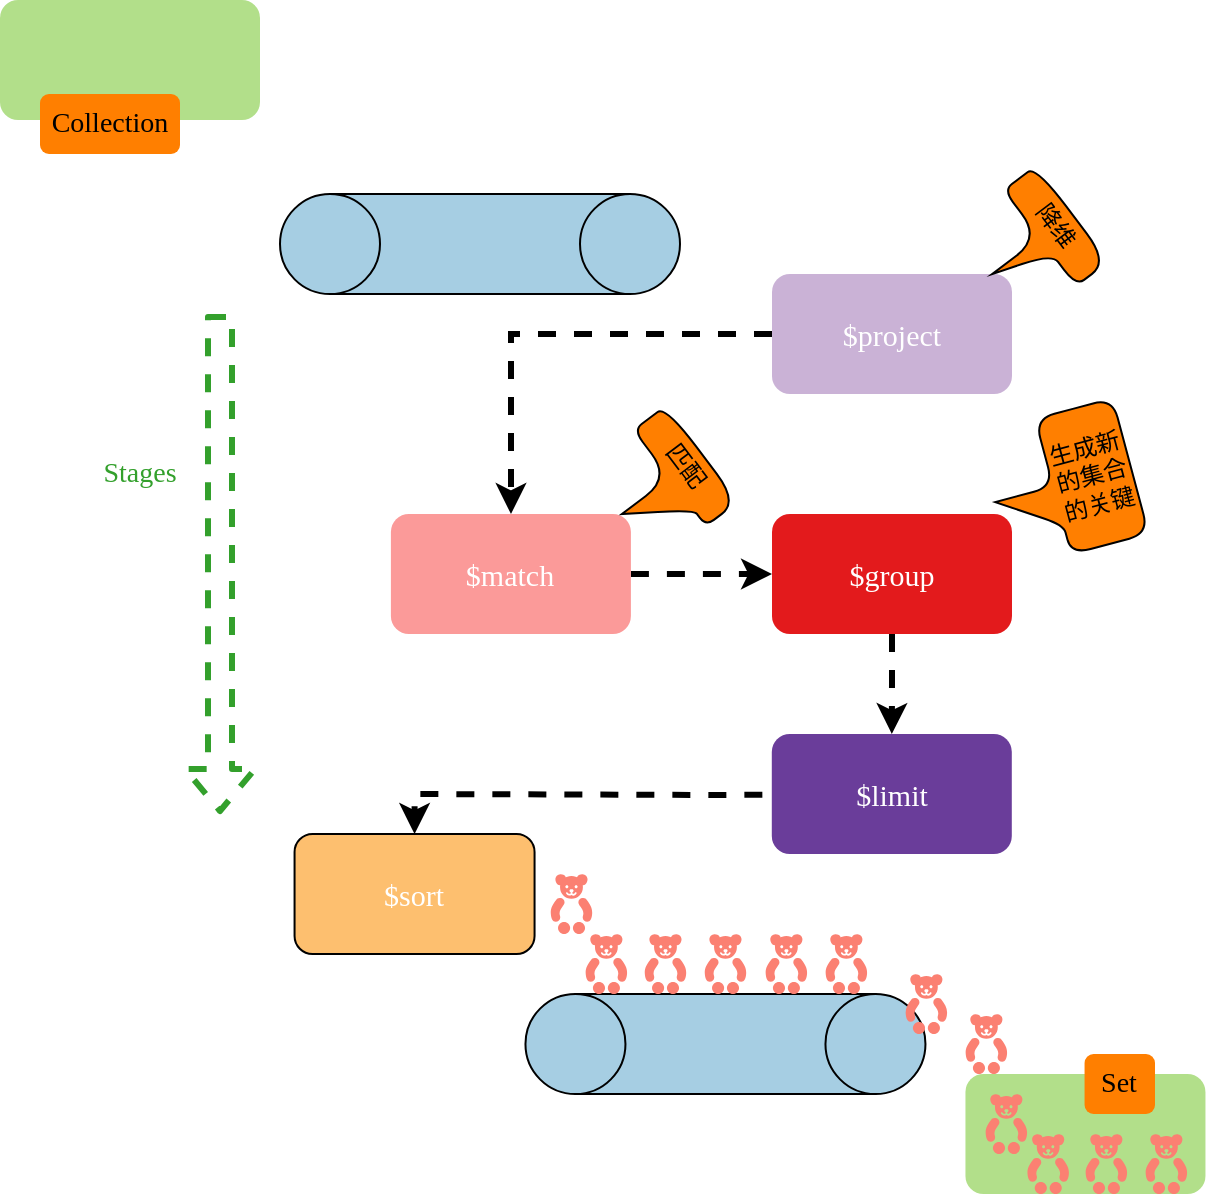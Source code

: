 <mxfile version="13.10.4" type="device"><diagram id="pYgRhuwj1_AFvJQx2I15" name="Page-1"><mxGraphModel dx="1422" dy="665" grid="1" gridSize="10" guides="1" tooltips="1" connect="1" arrows="1" fold="1" page="1" pageScale="1" pageWidth="827" pageHeight="1169" math="0" shadow="0"><root><mxCell id="0"/><mxCell id="1" parent="0"/><mxCell id="Uzfhu61KeUxxDkC7fwD0-1" value="" style="shape=image;html=1;verticalAlign=top;verticalLabelPosition=bottom;labelBackgroundColor=#ffffff;imageAspect=0;aspect=fixed;image=https://cdn2.iconfinder.com/data/icons/icontober/64/Inkcontober_Screech_Psyduck-128.png;fontFamily=Comic Sans MS;" vertex="1" parent="1"><mxGeometry x="150" y="70" width="30" height="30" as="geometry"/></mxCell><mxCell id="Uzfhu61KeUxxDkC7fwD0-57" value="" style="edgeStyle=orthogonalEdgeStyle;rounded=0;orthogonalLoop=1;jettySize=auto;html=1;dashed=1;strokeWidth=3;fontFamily=Comic Sans MS;" edge="1" parent="1" source="Uzfhu61KeUxxDkC7fwD0-2" target="Uzfhu61KeUxxDkC7fwD0-15"><mxGeometry relative="1" as="geometry"/></mxCell><mxCell id="Uzfhu61KeUxxDkC7fwD0-2" value="&lt;font style=&quot;font-size: 15px&quot; color=&quot;#ffffff&quot;&gt;$project&lt;/font&gt;" style="rounded=1;whiteSpace=wrap;html=1;strokeColor=none;fontFamily=Comic Sans MS;fillColor=#cab2d6;" vertex="1" parent="1"><mxGeometry x="386" y="140" width="120" height="60" as="geometry"/></mxCell><mxCell id="Uzfhu61KeUxxDkC7fwD0-3" value="" style="verticalLabelPosition=bottom;outlineConnect=0;align=center;dashed=0;html=1;verticalAlign=top;shape=mxgraph.pid.misc.conveyor_(belt);fillColor=#a6cee3;fontFamily=Comic Sans MS;" vertex="1" parent="1"><mxGeometry x="140" y="100" width="200" height="50" as="geometry"/></mxCell><mxCell id="Uzfhu61KeUxxDkC7fwD0-4" value="" style="shape=image;html=1;verticalAlign=top;verticalLabelPosition=bottom;labelBackgroundColor=#ffffff;imageAspect=0;aspect=fixed;image=https://cdn2.iconfinder.com/data/icons/icontober/64/Inkcontober_Screech_Psyduck-128.png;fontFamily=Comic Sans MS;" vertex="1" parent="1"><mxGeometry x="180" y="70" width="30" height="30" as="geometry"/></mxCell><mxCell id="Uzfhu61KeUxxDkC7fwD0-5" value="" style="shape=image;html=1;verticalAlign=top;verticalLabelPosition=bottom;labelBackgroundColor=#ffffff;imageAspect=0;aspect=fixed;image=https://cdn2.iconfinder.com/data/icons/icontober/64/Inkcontober_Screech_Psyduck-128.png;fontFamily=Comic Sans MS;" vertex="1" parent="1"><mxGeometry x="210" y="70" width="30" height="30" as="geometry"/></mxCell><mxCell id="Uzfhu61KeUxxDkC7fwD0-6" value="" style="shape=image;html=1;verticalAlign=top;verticalLabelPosition=bottom;labelBackgroundColor=#ffffff;imageAspect=0;aspect=fixed;image=https://cdn2.iconfinder.com/data/icons/icontober/64/Inkcontober_Screech_Psyduck-128.png;fontFamily=Comic Sans MS;" vertex="1" parent="1"><mxGeometry x="240" y="70" width="30" height="30" as="geometry"/></mxCell><mxCell id="Uzfhu61KeUxxDkC7fwD0-7" value="" style="shape=image;html=1;verticalAlign=top;verticalLabelPosition=bottom;labelBackgroundColor=#ffffff;imageAspect=0;aspect=fixed;image=https://cdn2.iconfinder.com/data/icons/icontober/64/Inkcontober_Screech_Psyduck-128.png;fontFamily=Comic Sans MS;" vertex="1" parent="1"><mxGeometry x="270" y="70" width="30" height="30" as="geometry"/></mxCell><mxCell id="Uzfhu61KeUxxDkC7fwD0-58" value="" style="edgeStyle=orthogonalEdgeStyle;rounded=0;orthogonalLoop=1;jettySize=auto;html=1;dashed=1;strokeWidth=3;fontFamily=Comic Sans MS;" edge="1" parent="1" source="Uzfhu61KeUxxDkC7fwD0-15" target="Uzfhu61KeUxxDkC7fwD0-16"><mxGeometry relative="1" as="geometry"/></mxCell><mxCell id="Uzfhu61KeUxxDkC7fwD0-15" value="&lt;font style=&quot;font-size: 15px&quot; color=&quot;#ffffff&quot;&gt;$match&lt;/font&gt;" style="rounded=1;whiteSpace=wrap;html=1;fillColor=#fb9a99;strokeColor=none;fontFamily=Comic Sans MS;" vertex="1" parent="1"><mxGeometry x="195.45" y="260" width="120" height="60" as="geometry"/></mxCell><mxCell id="Uzfhu61KeUxxDkC7fwD0-59" value="" style="edgeStyle=orthogonalEdgeStyle;rounded=0;orthogonalLoop=1;jettySize=auto;html=1;dashed=1;strokeWidth=3;fontFamily=Comic Sans MS;" edge="1" parent="1" source="Uzfhu61KeUxxDkC7fwD0-16" target="Uzfhu61KeUxxDkC7fwD0-17"><mxGeometry relative="1" as="geometry"/></mxCell><mxCell id="Uzfhu61KeUxxDkC7fwD0-16" value="&lt;span style=&quot;font-size: 15px&quot;&gt;&lt;font color=&quot;#ffffff&quot;&gt;$group&lt;/font&gt;&lt;/span&gt;" style="rounded=1;whiteSpace=wrap;html=1;fillColor=#e31a1c;strokeColor=none;fontFamily=Comic Sans MS;" vertex="1" parent="1"><mxGeometry x="386" y="260" width="120" height="60" as="geometry"/></mxCell><mxCell id="Uzfhu61KeUxxDkC7fwD0-60" style="edgeStyle=orthogonalEdgeStyle;rounded=0;orthogonalLoop=1;jettySize=auto;html=1;entryX=0.5;entryY=0;entryDx=0;entryDy=0;dashed=1;strokeWidth=3;fontFamily=Comic Sans MS;" edge="1" parent="1" target="Uzfhu61KeUxxDkC7fwD0-18"><mxGeometry relative="1" as="geometry"><mxPoint x="453.18" y="400" as="sourcePoint"/></mxGeometry></mxCell><mxCell id="Uzfhu61KeUxxDkC7fwD0-17" value="&lt;span style=&quot;font-size: 15px&quot;&gt;&lt;font color=&quot;#ffffff&quot;&gt;$limit&lt;/font&gt;&lt;/span&gt;" style="rounded=1;whiteSpace=wrap;html=1;strokeColor=none;fillColor=#6a3d9a;fontFamily=Comic Sans MS;" vertex="1" parent="1"><mxGeometry x="385.9" y="370" width="120" height="60" as="geometry"/></mxCell><mxCell id="Uzfhu61KeUxxDkC7fwD0-18" value="&lt;span style=&quot;font-size: 15px&quot;&gt;&lt;font color=&quot;#ffffff&quot;&gt;$sort&lt;/font&gt;&lt;/span&gt;" style="rounded=1;whiteSpace=wrap;html=1;fillColor=#fdbf6f;fontFamily=Comic Sans MS;" vertex="1" parent="1"><mxGeometry x="147.28" y="420" width="120" height="60" as="geometry"/></mxCell><mxCell id="Uzfhu61KeUxxDkC7fwD0-19" value="生成新的集合的关键" style="shape=callout;whiteSpace=wrap;html=1;perimeter=calloutPerimeter;rotation=-15;rounded=1;direction=south;fillColor=#FF7F00;fontFamily=Comic Sans MS;" vertex="1" parent="1"><mxGeometry x="496.45" y="210" width="70" height="70" as="geometry"/></mxCell><mxCell id="Uzfhu61KeUxxDkC7fwD0-21" value="" style="verticalLabelPosition=bottom;outlineConnect=0;align=center;dashed=0;html=1;verticalAlign=top;shape=mxgraph.pid.misc.conveyor_(belt);fillColor=#A6CEE3;strokeWidth=1;fontFamily=Comic Sans MS;" vertex="1" parent="1"><mxGeometry x="262.73" y="500" width="200" height="50" as="geometry"/></mxCell><mxCell id="Uzfhu61KeUxxDkC7fwD0-26" value="" style="shape=mxgraph.signs.animals.teddy_bear;html=1;pointerEvents=1;strokeColor=none;verticalLabelPosition=bottom;verticalAlign=top;align=center;rounded=1;fillColor=#FB8072;fontFamily=Comic Sans MS;" vertex="1" parent="1"><mxGeometry x="292.73" y="470" width="20.91" height="30" as="geometry"/></mxCell><mxCell id="Uzfhu61KeUxxDkC7fwD0-27" value="" style="shape=mxgraph.signs.animals.teddy_bear;html=1;pointerEvents=1;strokeColor=none;verticalLabelPosition=bottom;verticalAlign=top;align=center;rounded=1;fillColor=#FB8072;fontFamily=Comic Sans MS;" vertex="1" parent="1"><mxGeometry x="322.28" y="470" width="20.91" height="30" as="geometry"/></mxCell><mxCell id="Uzfhu61KeUxxDkC7fwD0-28" value="" style="shape=mxgraph.signs.animals.teddy_bear;html=1;pointerEvents=1;strokeColor=none;verticalLabelPosition=bottom;verticalAlign=top;align=center;rounded=1;fillColor=#FB8072;fontFamily=Comic Sans MS;" vertex="1" parent="1"><mxGeometry x="352.28" y="470" width="20.91" height="30" as="geometry"/></mxCell><mxCell id="Uzfhu61KeUxxDkC7fwD0-29" value="" style="shape=mxgraph.signs.animals.teddy_bear;html=1;pointerEvents=1;strokeColor=none;verticalLabelPosition=bottom;verticalAlign=top;align=center;rounded=1;fillColor=#FB8072;fontFamily=Comic Sans MS;" vertex="1" parent="1"><mxGeometry x="382.73" y="470" width="20.91" height="30" as="geometry"/></mxCell><mxCell id="Uzfhu61KeUxxDkC7fwD0-30" value="" style="shape=mxgraph.signs.animals.teddy_bear;html=1;pointerEvents=1;strokeColor=none;verticalLabelPosition=bottom;verticalAlign=top;align=center;rounded=1;fillColor=#FB8072;fontFamily=Comic Sans MS;" vertex="1" parent="1"><mxGeometry x="412.73" y="470" width="20.91" height="30" as="geometry"/></mxCell><mxCell id="Uzfhu61KeUxxDkC7fwD0-31" value="" style="shape=image;html=1;verticalAlign=top;verticalLabelPosition=bottom;labelBackgroundColor=#ffffff;imageAspect=0;aspect=fixed;image=https://cdn2.iconfinder.com/data/icons/icontober/64/Inkcontober_Screech_Psyduck-128.png;fontFamily=Comic Sans MS;" vertex="1" parent="1"><mxGeometry x="320" y="70" width="30" height="30" as="geometry"/></mxCell><mxCell id="Uzfhu61KeUxxDkC7fwD0-32" value="" style="shape=image;html=1;verticalAlign=top;verticalLabelPosition=bottom;labelBackgroundColor=#ffffff;imageAspect=0;aspect=fixed;image=https://cdn2.iconfinder.com/data/icons/icontober/64/Inkcontober_Screech_Psyduck-128.png;fontFamily=Comic Sans MS;" vertex="1" parent="1"><mxGeometry x="360" y="80" width="30" height="30" as="geometry"/></mxCell><mxCell id="Uzfhu61KeUxxDkC7fwD0-33" value="" style="shape=image;html=1;verticalAlign=top;verticalLabelPosition=bottom;labelBackgroundColor=#ffffff;imageAspect=0;aspect=fixed;image=https://cdn2.iconfinder.com/data/icons/icontober/64/Inkcontober_Screech_Psyduck-128.png;fontFamily=Comic Sans MS;" vertex="1" parent="1"><mxGeometry x="390" y="100.02" width="30" height="30" as="geometry"/></mxCell><mxCell id="Uzfhu61KeUxxDkC7fwD0-34" value="降维" style="shape=callout;whiteSpace=wrap;html=1;perimeter=calloutPerimeter;rotation=53;rounded=1;arcSize=50;base=10;fillColor=#ff7f00;fontFamily=Comic Sans MS;" vertex="1" parent="1"><mxGeometry x="486" y="100.02" width="60" height="49.98" as="geometry"/></mxCell><mxCell id="Uzfhu61KeUxxDkC7fwD0-35" value="匹配" style="shape=callout;whiteSpace=wrap;html=1;perimeter=calloutPerimeter;rotation=53;rounded=1;arcSize=50;fillColor=#FF7F00;fontFamily=Comic Sans MS;" vertex="1" parent="1"><mxGeometry x="300.9" y="220" width="60" height="49.98" as="geometry"/></mxCell><mxCell id="Uzfhu61KeUxxDkC7fwD0-43" value="" style="rounded=1;whiteSpace=wrap;html=1;fillColor=#b2df8a;strokeColor=none;fontFamily=Comic Sans MS;" vertex="1" parent="1"><mxGeometry y="3" width="130" height="60" as="geometry"/></mxCell><mxCell id="Uzfhu61KeUxxDkC7fwD0-44" value="" style="shape=image;html=1;verticalAlign=top;verticalLabelPosition=bottom;labelBackgroundColor=#ffffff;imageAspect=0;aspect=fixed;image=https://cdn2.iconfinder.com/data/icons/icontober/64/Inkcontober_Screech_Psyduck-128.png;fontFamily=Comic Sans MS;" vertex="1" parent="1"><mxGeometry x="10" y="20" width="30" height="30" as="geometry"/></mxCell><mxCell id="Uzfhu61KeUxxDkC7fwD0-45" value="" style="shape=image;html=1;verticalAlign=top;verticalLabelPosition=bottom;labelBackgroundColor=#ffffff;imageAspect=0;aspect=fixed;image=https://cdn2.iconfinder.com/data/icons/icontober/64/Inkcontober_Screech_Psyduck-128.png;fontFamily=Comic Sans MS;" vertex="1" parent="1"><mxGeometry x="40" y="20" width="30" height="30" as="geometry"/></mxCell><mxCell id="Uzfhu61KeUxxDkC7fwD0-46" value="" style="shape=image;html=1;verticalAlign=top;verticalLabelPosition=bottom;labelBackgroundColor=#ffffff;imageAspect=0;aspect=fixed;image=https://cdn2.iconfinder.com/data/icons/icontober/64/Inkcontober_Screech_Psyduck-128.png;fontFamily=Comic Sans MS;" vertex="1" parent="1"><mxGeometry x="70" y="20" width="30" height="30" as="geometry"/></mxCell><mxCell id="Uzfhu61KeUxxDkC7fwD0-47" value="" style="shape=image;html=1;verticalAlign=top;verticalLabelPosition=bottom;labelBackgroundColor=#ffffff;imageAspect=0;aspect=fixed;image=https://cdn2.iconfinder.com/data/icons/icontober/64/Inkcontober_Screech_Psyduck-128.png;fontFamily=Comic Sans MS;" vertex="1" parent="1"><mxGeometry x="100" y="20" width="30" height="30" as="geometry"/></mxCell><mxCell id="Uzfhu61KeUxxDkC7fwD0-48" value="" style="shape=image;html=1;verticalAlign=top;verticalLabelPosition=bottom;labelBackgroundColor=#ffffff;imageAspect=0;aspect=fixed;image=https://cdn2.iconfinder.com/data/icons/icontober/64/Inkcontober_Screech_Psyduck-128.png;fontFamily=Comic Sans MS;" vertex="1" parent="1"><mxGeometry x="120" y="44" width="30" height="30" as="geometry"/></mxCell><mxCell id="Uzfhu61KeUxxDkC7fwD0-49" value="" style="rounded=1;whiteSpace=wrap;html=1;fillColor=#B2DF8A;strokeColor=none;fontFamily=Comic Sans MS;" vertex="1" parent="1"><mxGeometry x="482.73" y="540" width="120" height="60" as="geometry"/></mxCell><mxCell id="Uzfhu61KeUxxDkC7fwD0-50" value="" style="shape=mxgraph.signs.animals.teddy_bear;html=1;pointerEvents=1;strokeColor=none;verticalLabelPosition=bottom;verticalAlign=top;align=center;rounded=1;fillColor=#FB8072;fontFamily=Comic Sans MS;" vertex="1" parent="1"><mxGeometry x="452.73" y="490" width="20.91" height="30" as="geometry"/></mxCell><mxCell id="Uzfhu61KeUxxDkC7fwD0-52" value="" style="shape=mxgraph.signs.animals.teddy_bear;html=1;pointerEvents=1;strokeColor=none;verticalLabelPosition=bottom;verticalAlign=top;align=center;rounded=1;fillColor=#FB8072;fontFamily=Comic Sans MS;" vertex="1" parent="1"><mxGeometry x="482.73" y="510" width="20.91" height="30" as="geometry"/></mxCell><mxCell id="Uzfhu61KeUxxDkC7fwD0-53" value="" style="shape=mxgraph.signs.animals.teddy_bear;html=1;pointerEvents=1;strokeColor=none;verticalLabelPosition=bottom;verticalAlign=top;align=center;rounded=1;fillColor=#FB8072;fontFamily=Comic Sans MS;" vertex="1" parent="1"><mxGeometry x="492.73" y="550" width="20.91" height="30" as="geometry"/></mxCell><mxCell id="Uzfhu61KeUxxDkC7fwD0-54" value="" style="shape=mxgraph.signs.animals.teddy_bear;html=1;pointerEvents=1;strokeColor=none;verticalLabelPosition=bottom;verticalAlign=top;align=center;rounded=1;fillColor=#FB8072;fontFamily=Comic Sans MS;" vertex="1" parent="1"><mxGeometry x="513.64" y="570" width="20.91" height="30" as="geometry"/></mxCell><mxCell id="Uzfhu61KeUxxDkC7fwD0-55" value="" style="shape=mxgraph.signs.animals.teddy_bear;html=1;pointerEvents=1;strokeColor=none;verticalLabelPosition=bottom;verticalAlign=top;align=center;rounded=1;fillColor=#FB8072;fontFamily=Comic Sans MS;" vertex="1" parent="1"><mxGeometry x="542.73" y="570" width="20.91" height="30" as="geometry"/></mxCell><mxCell id="Uzfhu61KeUxxDkC7fwD0-56" value="" style="shape=mxgraph.signs.animals.teddy_bear;html=1;pointerEvents=1;strokeColor=none;verticalLabelPosition=bottom;verticalAlign=top;align=center;rounded=1;fillColor=#FB8072;fontFamily=Comic Sans MS;" vertex="1" parent="1"><mxGeometry x="572.73" y="570" width="20.91" height="30" as="geometry"/></mxCell><mxCell id="Uzfhu61KeUxxDkC7fwD0-61" value="" style="shape=mxgraph.signs.animals.teddy_bear;html=1;pointerEvents=1;strokeColor=none;verticalLabelPosition=bottom;verticalAlign=top;align=center;rounded=1;fillColor=#FB8072;fontFamily=Comic Sans MS;" vertex="1" parent="1"><mxGeometry x="275.28" y="440" width="20.91" height="30" as="geometry"/></mxCell><mxCell id="Uzfhu61KeUxxDkC7fwD0-65" value="Collection" style="rounded=1;whiteSpace=wrap;html=1;dashed=1;strokeWidth=1;fillColor=#FF7F00;fontSize=14;strokeColor=none;fontFamily=Comic Sans MS;" vertex="1" parent="1"><mxGeometry x="20" y="50" width="70" height="30" as="geometry"/></mxCell><mxCell id="Uzfhu61KeUxxDkC7fwD0-66" value="Set" style="rounded=1;whiteSpace=wrap;html=1;dashed=1;strokeWidth=1;fillColor=#FF7F00;fontSize=14;strokeColor=none;fontFamily=Comic Sans MS;" vertex="1" parent="1"><mxGeometry x="542.28" y="530" width="35.22" height="30" as="geometry"/></mxCell><mxCell id="Uzfhu61KeUxxDkC7fwD0-68" value="&lt;font color=&quot;#33a02c&quot;&gt;Stages&lt;/font&gt;" style="text;html=1;strokeColor=none;fillColor=none;align=center;verticalAlign=middle;whiteSpace=wrap;rounded=0;dashed=1;fontFamily=Comic Sans MS;fontSize=14;" vertex="1" parent="1"><mxGeometry x="50" y="230" width="40" height="20" as="geometry"/></mxCell><mxCell id="Uzfhu61KeUxxDkC7fwD0-70" value="" style="shape=flexArrow;endArrow=classic;html=1;dashed=1;strokeWidth=3;fontFamily=Comic Sans MS;fontSize=14;strokeColor=#33A02C;" edge="1" parent="1"><mxGeometry width="50" height="50" relative="1" as="geometry"><mxPoint x="110" y="160" as="sourcePoint"/><mxPoint x="110" y="410" as="targetPoint"/></mxGeometry></mxCell></root></mxGraphModel></diagram></mxfile>